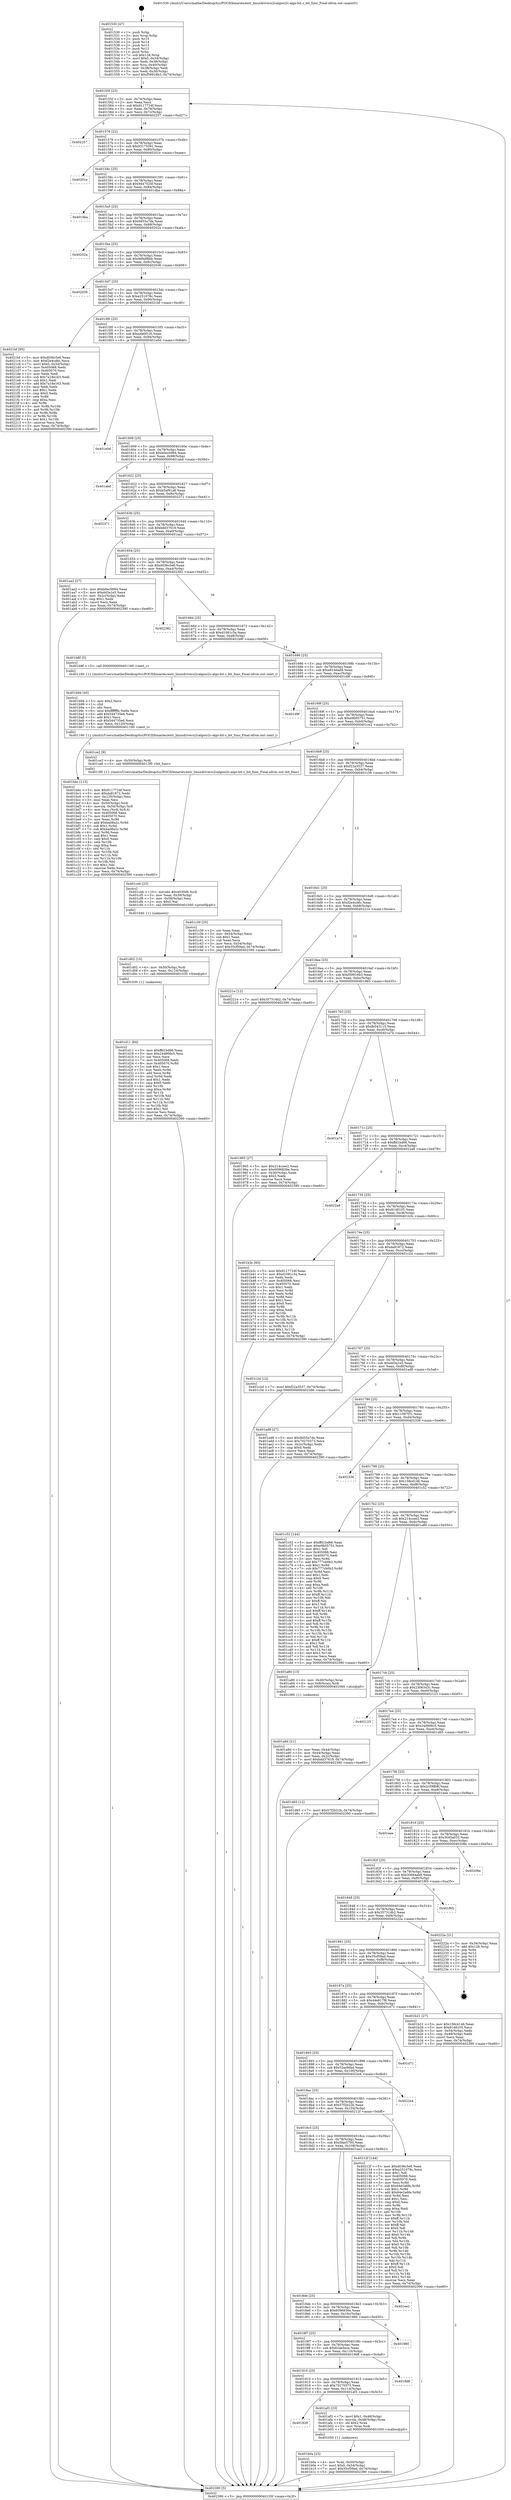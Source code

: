 digraph "0x401530" {
  label = "0x401530 (/mnt/c/Users/mathe/Desktop/tcc/POCII/binaries/extr_linuxdriversi2calgosi2c-algo-bit.c_bit_func_Final-ollvm.out::main(0))"
  labelloc = "t"
  node[shape=record]

  Entry [label="",width=0.3,height=0.3,shape=circle,fillcolor=black,style=filled]
  "0x40155f" [label="{
     0x40155f [23]\l
     | [instrs]\l
     &nbsp;&nbsp;0x40155f \<+3\>: mov -0x74(%rbp),%eax\l
     &nbsp;&nbsp;0x401562 \<+2\>: mov %eax,%ecx\l
     &nbsp;&nbsp;0x401564 \<+6\>: sub $0x9117724f,%ecx\l
     &nbsp;&nbsp;0x40156a \<+3\>: mov %eax,-0x78(%rbp)\l
     &nbsp;&nbsp;0x40156d \<+3\>: mov %ecx,-0x7c(%rbp)\l
     &nbsp;&nbsp;0x401570 \<+6\>: je 0000000000402257 \<main+0xd27\>\l
  }"]
  "0x402257" [label="{
     0x402257\l
  }", style=dashed]
  "0x401576" [label="{
     0x401576 [22]\l
     | [instrs]\l
     &nbsp;&nbsp;0x401576 \<+5\>: jmp 000000000040157b \<main+0x4b\>\l
     &nbsp;&nbsp;0x40157b \<+3\>: mov -0x78(%rbp),%eax\l
     &nbsp;&nbsp;0x40157e \<+5\>: sub $0x93175591,%eax\l
     &nbsp;&nbsp;0x401583 \<+3\>: mov %eax,-0x80(%rbp)\l
     &nbsp;&nbsp;0x401586 \<+6\>: je 000000000040201e \<main+0xaee\>\l
  }"]
  Exit [label="",width=0.3,height=0.3,shape=circle,fillcolor=black,style=filled,peripheries=2]
  "0x40201e" [label="{
     0x40201e\l
  }", style=dashed]
  "0x40158c" [label="{
     0x40158c [25]\l
     | [instrs]\l
     &nbsp;&nbsp;0x40158c \<+5\>: jmp 0000000000401591 \<main+0x61\>\l
     &nbsp;&nbsp;0x401591 \<+3\>: mov -0x78(%rbp),%eax\l
     &nbsp;&nbsp;0x401594 \<+5\>: sub $0x9447524f,%eax\l
     &nbsp;&nbsp;0x401599 \<+6\>: mov %eax,-0x84(%rbp)\l
     &nbsp;&nbsp;0x40159f \<+6\>: je 0000000000401dba \<main+0x88a\>\l
  }"]
  "0x401d11" [label="{
     0x401d11 [84]\l
     | [instrs]\l
     &nbsp;&nbsp;0x401d11 \<+5\>: mov $0xffd1bd66,%eax\l
     &nbsp;&nbsp;0x401d16 \<+5\>: mov $0x24d906c5,%esi\l
     &nbsp;&nbsp;0x401d1b \<+2\>: xor %ecx,%ecx\l
     &nbsp;&nbsp;0x401d1d \<+7\>: mov 0x405068,%edx\l
     &nbsp;&nbsp;0x401d24 \<+8\>: mov 0x405070,%r8d\l
     &nbsp;&nbsp;0x401d2c \<+3\>: sub $0x1,%ecx\l
     &nbsp;&nbsp;0x401d2f \<+3\>: mov %edx,%r9d\l
     &nbsp;&nbsp;0x401d32 \<+3\>: add %ecx,%r9d\l
     &nbsp;&nbsp;0x401d35 \<+4\>: imul %r9d,%edx\l
     &nbsp;&nbsp;0x401d39 \<+3\>: and $0x1,%edx\l
     &nbsp;&nbsp;0x401d3c \<+3\>: cmp $0x0,%edx\l
     &nbsp;&nbsp;0x401d3f \<+4\>: sete %r10b\l
     &nbsp;&nbsp;0x401d43 \<+4\>: cmp $0xa,%r8d\l
     &nbsp;&nbsp;0x401d47 \<+4\>: setl %r11b\l
     &nbsp;&nbsp;0x401d4b \<+3\>: mov %r10b,%bl\l
     &nbsp;&nbsp;0x401d4e \<+3\>: and %r11b,%bl\l
     &nbsp;&nbsp;0x401d51 \<+3\>: xor %r11b,%r10b\l
     &nbsp;&nbsp;0x401d54 \<+3\>: or %r10b,%bl\l
     &nbsp;&nbsp;0x401d57 \<+3\>: test $0x1,%bl\l
     &nbsp;&nbsp;0x401d5a \<+3\>: cmovne %esi,%eax\l
     &nbsp;&nbsp;0x401d5d \<+3\>: mov %eax,-0x74(%rbp)\l
     &nbsp;&nbsp;0x401d60 \<+5\>: jmp 0000000000402390 \<main+0xe60\>\l
  }"]
  "0x401dba" [label="{
     0x401dba\l
  }", style=dashed]
  "0x4015a5" [label="{
     0x4015a5 [25]\l
     | [instrs]\l
     &nbsp;&nbsp;0x4015a5 \<+5\>: jmp 00000000004015aa \<main+0x7a\>\l
     &nbsp;&nbsp;0x4015aa \<+3\>: mov -0x78(%rbp),%eax\l
     &nbsp;&nbsp;0x4015ad \<+5\>: sub $0x9d55a7de,%eax\l
     &nbsp;&nbsp;0x4015b2 \<+6\>: mov %eax,-0x88(%rbp)\l
     &nbsp;&nbsp;0x4015b8 \<+6\>: je 000000000040202a \<main+0xafa\>\l
  }"]
  "0x401d02" [label="{
     0x401d02 [15]\l
     | [instrs]\l
     &nbsp;&nbsp;0x401d02 \<+4\>: mov -0x50(%rbp),%rdi\l
     &nbsp;&nbsp;0x401d06 \<+6\>: mov %eax,-0x124(%rbp)\l
     &nbsp;&nbsp;0x401d0c \<+5\>: call 0000000000401030 \<free@plt\>\l
     | [calls]\l
     &nbsp;&nbsp;0x401030 \{1\} (unknown)\l
  }"]
  "0x40202a" [label="{
     0x40202a\l
  }", style=dashed]
  "0x4015be" [label="{
     0x4015be [25]\l
     | [instrs]\l
     &nbsp;&nbsp;0x4015be \<+5\>: jmp 00000000004015c3 \<main+0x93\>\l
     &nbsp;&nbsp;0x4015c3 \<+3\>: mov -0x78(%rbp),%eax\l
     &nbsp;&nbsp;0x4015c6 \<+5\>: sub $0x9d9df8bb,%eax\l
     &nbsp;&nbsp;0x4015cb \<+6\>: mov %eax,-0x8c(%rbp)\l
     &nbsp;&nbsp;0x4015d1 \<+6\>: je 0000000000402036 \<main+0xb06\>\l
  }"]
  "0x401ceb" [label="{
     0x401ceb [23]\l
     | [instrs]\l
     &nbsp;&nbsp;0x401ceb \<+10\>: movabs $0x4030d6,%rdi\l
     &nbsp;&nbsp;0x401cf5 \<+3\>: mov %eax,-0x58(%rbp)\l
     &nbsp;&nbsp;0x401cf8 \<+3\>: mov -0x58(%rbp),%esi\l
     &nbsp;&nbsp;0x401cfb \<+2\>: mov $0x0,%al\l
     &nbsp;&nbsp;0x401cfd \<+5\>: call 0000000000401040 \<printf@plt\>\l
     | [calls]\l
     &nbsp;&nbsp;0x401040 \{1\} (unknown)\l
  }"]
  "0x402036" [label="{
     0x402036\l
  }", style=dashed]
  "0x4015d7" [label="{
     0x4015d7 [25]\l
     | [instrs]\l
     &nbsp;&nbsp;0x4015d7 \<+5\>: jmp 00000000004015dc \<main+0xac\>\l
     &nbsp;&nbsp;0x4015dc \<+3\>: mov -0x78(%rbp),%eax\l
     &nbsp;&nbsp;0x4015df \<+5\>: sub $0xa251078c,%eax\l
     &nbsp;&nbsp;0x4015e4 \<+6\>: mov %eax,-0x90(%rbp)\l
     &nbsp;&nbsp;0x4015ea \<+6\>: je 00000000004021bf \<main+0xc8f\>\l
  }"]
  "0x401bbc" [label="{
     0x401bbc [113]\l
     | [instrs]\l
     &nbsp;&nbsp;0x401bbc \<+5\>: mov $0x9117724f,%ecx\l
     &nbsp;&nbsp;0x401bc1 \<+5\>: mov $0xda81872,%edx\l
     &nbsp;&nbsp;0x401bc6 \<+6\>: mov -0x120(%rbp),%esi\l
     &nbsp;&nbsp;0x401bcc \<+3\>: imul %eax,%esi\l
     &nbsp;&nbsp;0x401bcf \<+4\>: mov -0x50(%rbp),%rdi\l
     &nbsp;&nbsp;0x401bd3 \<+4\>: movslq -0x54(%rbp),%r8\l
     &nbsp;&nbsp;0x401bd7 \<+4\>: mov %esi,(%rdi,%r8,4)\l
     &nbsp;&nbsp;0x401bdb \<+7\>: mov 0x405068,%eax\l
     &nbsp;&nbsp;0x401be2 \<+7\>: mov 0x405070,%esi\l
     &nbsp;&nbsp;0x401be9 \<+3\>: mov %eax,%r9d\l
     &nbsp;&nbsp;0x401bec \<+7\>: add $0xba08a2c,%r9d\l
     &nbsp;&nbsp;0x401bf3 \<+4\>: sub $0x1,%r9d\l
     &nbsp;&nbsp;0x401bf7 \<+7\>: sub $0xba08a2c,%r9d\l
     &nbsp;&nbsp;0x401bfe \<+4\>: imul %r9d,%eax\l
     &nbsp;&nbsp;0x401c02 \<+3\>: and $0x1,%eax\l
     &nbsp;&nbsp;0x401c05 \<+3\>: cmp $0x0,%eax\l
     &nbsp;&nbsp;0x401c08 \<+4\>: sete %r10b\l
     &nbsp;&nbsp;0x401c0c \<+3\>: cmp $0xa,%esi\l
     &nbsp;&nbsp;0x401c0f \<+4\>: setl %r11b\l
     &nbsp;&nbsp;0x401c13 \<+3\>: mov %r10b,%bl\l
     &nbsp;&nbsp;0x401c16 \<+3\>: and %r11b,%bl\l
     &nbsp;&nbsp;0x401c19 \<+3\>: xor %r11b,%r10b\l
     &nbsp;&nbsp;0x401c1c \<+3\>: or %r10b,%bl\l
     &nbsp;&nbsp;0x401c1f \<+3\>: test $0x1,%bl\l
     &nbsp;&nbsp;0x401c22 \<+3\>: cmovne %edx,%ecx\l
     &nbsp;&nbsp;0x401c25 \<+3\>: mov %ecx,-0x74(%rbp)\l
     &nbsp;&nbsp;0x401c28 \<+5\>: jmp 0000000000402390 \<main+0xe60\>\l
  }"]
  "0x4021bf" [label="{
     0x4021bf [95]\l
     | [instrs]\l
     &nbsp;&nbsp;0x4021bf \<+5\>: mov $0xd036c5e6,%eax\l
     &nbsp;&nbsp;0x4021c4 \<+5\>: mov $0xf2e4cd6c,%ecx\l
     &nbsp;&nbsp;0x4021c9 \<+7\>: movl $0x0,-0x34(%rbp)\l
     &nbsp;&nbsp;0x4021d0 \<+7\>: mov 0x405068,%edx\l
     &nbsp;&nbsp;0x4021d7 \<+7\>: mov 0x405070,%esi\l
     &nbsp;&nbsp;0x4021de \<+2\>: mov %edx,%edi\l
     &nbsp;&nbsp;0x4021e0 \<+6\>: sub $0x7a18e163,%edi\l
     &nbsp;&nbsp;0x4021e6 \<+3\>: sub $0x1,%edi\l
     &nbsp;&nbsp;0x4021e9 \<+6\>: add $0x7a18e163,%edi\l
     &nbsp;&nbsp;0x4021ef \<+3\>: imul %edi,%edx\l
     &nbsp;&nbsp;0x4021f2 \<+3\>: and $0x1,%edx\l
     &nbsp;&nbsp;0x4021f5 \<+3\>: cmp $0x0,%edx\l
     &nbsp;&nbsp;0x4021f8 \<+4\>: sete %r8b\l
     &nbsp;&nbsp;0x4021fc \<+3\>: cmp $0xa,%esi\l
     &nbsp;&nbsp;0x4021ff \<+4\>: setl %r9b\l
     &nbsp;&nbsp;0x402203 \<+3\>: mov %r8b,%r10b\l
     &nbsp;&nbsp;0x402206 \<+3\>: and %r9b,%r10b\l
     &nbsp;&nbsp;0x402209 \<+3\>: xor %r9b,%r8b\l
     &nbsp;&nbsp;0x40220c \<+3\>: or %r8b,%r10b\l
     &nbsp;&nbsp;0x40220f \<+4\>: test $0x1,%r10b\l
     &nbsp;&nbsp;0x402213 \<+3\>: cmovne %ecx,%eax\l
     &nbsp;&nbsp;0x402216 \<+3\>: mov %eax,-0x74(%rbp)\l
     &nbsp;&nbsp;0x402219 \<+5\>: jmp 0000000000402390 \<main+0xe60\>\l
  }"]
  "0x4015f0" [label="{
     0x4015f0 [25]\l
     | [instrs]\l
     &nbsp;&nbsp;0x4015f0 \<+5\>: jmp 00000000004015f5 \<main+0xc5\>\l
     &nbsp;&nbsp;0x4015f5 \<+3\>: mov -0x78(%rbp),%eax\l
     &nbsp;&nbsp;0x4015f8 \<+5\>: sub $0xa4a0f1c0,%eax\l
     &nbsp;&nbsp;0x4015fd \<+6\>: mov %eax,-0x94(%rbp)\l
     &nbsp;&nbsp;0x401603 \<+6\>: je 0000000000401e0d \<main+0x8dd\>\l
  }"]
  "0x401b94" [label="{
     0x401b94 [40]\l
     | [instrs]\l
     &nbsp;&nbsp;0x401b94 \<+5\>: mov $0x2,%ecx\l
     &nbsp;&nbsp;0x401b99 \<+1\>: cltd\l
     &nbsp;&nbsp;0x401b9a \<+2\>: idiv %ecx\l
     &nbsp;&nbsp;0x401b9c \<+6\>: imul $0xfffffffe,%edx,%ecx\l
     &nbsp;&nbsp;0x401ba2 \<+6\>: add $0x544735e6,%ecx\l
     &nbsp;&nbsp;0x401ba8 \<+3\>: add $0x1,%ecx\l
     &nbsp;&nbsp;0x401bab \<+6\>: sub $0x544735e6,%ecx\l
     &nbsp;&nbsp;0x401bb1 \<+6\>: mov %ecx,-0x120(%rbp)\l
     &nbsp;&nbsp;0x401bb7 \<+5\>: call 0000000000401160 \<next_i\>\l
     | [calls]\l
     &nbsp;&nbsp;0x401160 \{1\} (/mnt/c/Users/mathe/Desktop/tcc/POCII/binaries/extr_linuxdriversi2calgosi2c-algo-bit.c_bit_func_Final-ollvm.out::next_i)\l
  }"]
  "0x401e0d" [label="{
     0x401e0d\l
  }", style=dashed]
  "0x401609" [label="{
     0x401609 [25]\l
     | [instrs]\l
     &nbsp;&nbsp;0x401609 \<+5\>: jmp 000000000040160e \<main+0xde\>\l
     &nbsp;&nbsp;0x40160e \<+3\>: mov -0x78(%rbp),%eax\l
     &nbsp;&nbsp;0x401611 \<+5\>: sub $0xb0ec0994,%eax\l
     &nbsp;&nbsp;0x401616 \<+6\>: mov %eax,-0x98(%rbp)\l
     &nbsp;&nbsp;0x40161c \<+6\>: je 0000000000401abd \<main+0x58d\>\l
  }"]
  "0x401b0a" [label="{
     0x401b0a [23]\l
     | [instrs]\l
     &nbsp;&nbsp;0x401b0a \<+4\>: mov %rax,-0x50(%rbp)\l
     &nbsp;&nbsp;0x401b0e \<+7\>: movl $0x0,-0x54(%rbp)\l
     &nbsp;&nbsp;0x401b15 \<+7\>: movl $0x35cf59ad,-0x74(%rbp)\l
     &nbsp;&nbsp;0x401b1c \<+5\>: jmp 0000000000402390 \<main+0xe60\>\l
  }"]
  "0x401abd" [label="{
     0x401abd\l
  }", style=dashed]
  "0x401622" [label="{
     0x401622 [25]\l
     | [instrs]\l
     &nbsp;&nbsp;0x401622 \<+5\>: jmp 0000000000401627 \<main+0xf7\>\l
     &nbsp;&nbsp;0x401627 \<+3\>: mov -0x78(%rbp),%eax\l
     &nbsp;&nbsp;0x40162a \<+5\>: sub $0xb5af91a8,%eax\l
     &nbsp;&nbsp;0x40162f \<+6\>: mov %eax,-0x9c(%rbp)\l
     &nbsp;&nbsp;0x401635 \<+6\>: je 0000000000402371 \<main+0xe41\>\l
  }"]
  "0x401929" [label="{
     0x401929\l
  }", style=dashed]
  "0x402371" [label="{
     0x402371\l
  }", style=dashed]
  "0x40163b" [label="{
     0x40163b [25]\l
     | [instrs]\l
     &nbsp;&nbsp;0x40163b \<+5\>: jmp 0000000000401640 \<main+0x110\>\l
     &nbsp;&nbsp;0x401640 \<+3\>: mov -0x78(%rbp),%eax\l
     &nbsp;&nbsp;0x401643 \<+5\>: sub $0xbdd37619,%eax\l
     &nbsp;&nbsp;0x401648 \<+6\>: mov %eax,-0xa0(%rbp)\l
     &nbsp;&nbsp;0x40164e \<+6\>: je 0000000000401aa2 \<main+0x572\>\l
  }"]
  "0x401af3" [label="{
     0x401af3 [23]\l
     | [instrs]\l
     &nbsp;&nbsp;0x401af3 \<+7\>: movl $0x1,-0x48(%rbp)\l
     &nbsp;&nbsp;0x401afa \<+4\>: movslq -0x48(%rbp),%rax\l
     &nbsp;&nbsp;0x401afe \<+4\>: shl $0x2,%rax\l
     &nbsp;&nbsp;0x401b02 \<+3\>: mov %rax,%rdi\l
     &nbsp;&nbsp;0x401b05 \<+5\>: call 0000000000401050 \<malloc@plt\>\l
     | [calls]\l
     &nbsp;&nbsp;0x401050 \{1\} (unknown)\l
  }"]
  "0x401aa2" [label="{
     0x401aa2 [27]\l
     | [instrs]\l
     &nbsp;&nbsp;0x401aa2 \<+5\>: mov $0xb0ec0994,%eax\l
     &nbsp;&nbsp;0x401aa7 \<+5\>: mov $0xdd3a1e5,%ecx\l
     &nbsp;&nbsp;0x401aac \<+3\>: mov -0x2c(%rbp),%edx\l
     &nbsp;&nbsp;0x401aaf \<+3\>: cmp $0x1,%edx\l
     &nbsp;&nbsp;0x401ab2 \<+3\>: cmovl %ecx,%eax\l
     &nbsp;&nbsp;0x401ab5 \<+3\>: mov %eax,-0x74(%rbp)\l
     &nbsp;&nbsp;0x401ab8 \<+5\>: jmp 0000000000402390 \<main+0xe60\>\l
  }"]
  "0x401654" [label="{
     0x401654 [25]\l
     | [instrs]\l
     &nbsp;&nbsp;0x401654 \<+5\>: jmp 0000000000401659 \<main+0x129\>\l
     &nbsp;&nbsp;0x401659 \<+3\>: mov -0x78(%rbp),%eax\l
     &nbsp;&nbsp;0x40165c \<+5\>: sub $0xd036c5e6,%eax\l
     &nbsp;&nbsp;0x401661 \<+6\>: mov %eax,-0xa4(%rbp)\l
     &nbsp;&nbsp;0x401667 \<+6\>: je 0000000000402382 \<main+0xe52\>\l
  }"]
  "0x401910" [label="{
     0x401910 [25]\l
     | [instrs]\l
     &nbsp;&nbsp;0x401910 \<+5\>: jmp 0000000000401915 \<main+0x3e5\>\l
     &nbsp;&nbsp;0x401915 \<+3\>: mov -0x78(%rbp),%eax\l
     &nbsp;&nbsp;0x401918 \<+5\>: sub $0x70270373,%eax\l
     &nbsp;&nbsp;0x40191d \<+6\>: mov %eax,-0x114(%rbp)\l
     &nbsp;&nbsp;0x401923 \<+6\>: je 0000000000401af3 \<main+0x5c3\>\l
  }"]
  "0x402382" [label="{
     0x402382\l
  }", style=dashed]
  "0x40166d" [label="{
     0x40166d [25]\l
     | [instrs]\l
     &nbsp;&nbsp;0x40166d \<+5\>: jmp 0000000000401672 \<main+0x142\>\l
     &nbsp;&nbsp;0x401672 \<+3\>: mov -0x78(%rbp),%eax\l
     &nbsp;&nbsp;0x401675 \<+5\>: sub $0xd1081c3a,%eax\l
     &nbsp;&nbsp;0x40167a \<+6\>: mov %eax,-0xa8(%rbp)\l
     &nbsp;&nbsp;0x401680 \<+6\>: je 0000000000401b8f \<main+0x65f\>\l
  }"]
  "0x4019d8" [label="{
     0x4019d8\l
  }", style=dashed]
  "0x401b8f" [label="{
     0x401b8f [5]\l
     | [instrs]\l
     &nbsp;&nbsp;0x401b8f \<+5\>: call 0000000000401160 \<next_i\>\l
     | [calls]\l
     &nbsp;&nbsp;0x401160 \{1\} (/mnt/c/Users/mathe/Desktop/tcc/POCII/binaries/extr_linuxdriversi2calgosi2c-algo-bit.c_bit_func_Final-ollvm.out::next_i)\l
  }"]
  "0x401686" [label="{
     0x401686 [25]\l
     | [instrs]\l
     &nbsp;&nbsp;0x401686 \<+5\>: jmp 000000000040168b \<main+0x15b\>\l
     &nbsp;&nbsp;0x40168b \<+3\>: mov -0x78(%rbp),%eax\l
     &nbsp;&nbsp;0x40168e \<+5\>: sub $0xe614dad9,%eax\l
     &nbsp;&nbsp;0x401693 \<+6\>: mov %eax,-0xac(%rbp)\l
     &nbsp;&nbsp;0x401699 \<+6\>: je 0000000000401d9f \<main+0x86f\>\l
  }"]
  "0x4018f7" [label="{
     0x4018f7 [25]\l
     | [instrs]\l
     &nbsp;&nbsp;0x4018f7 \<+5\>: jmp 00000000004018fc \<main+0x3cc\>\l
     &nbsp;&nbsp;0x4018fc \<+3\>: mov -0x78(%rbp),%eax\l
     &nbsp;&nbsp;0x4018ff \<+5\>: sub $0x62ae5ece,%eax\l
     &nbsp;&nbsp;0x401904 \<+6\>: mov %eax,-0x110(%rbp)\l
     &nbsp;&nbsp;0x40190a \<+6\>: je 00000000004019d8 \<main+0x4a8\>\l
  }"]
  "0x401d9f" [label="{
     0x401d9f\l
  }", style=dashed]
  "0x40169f" [label="{
     0x40169f [25]\l
     | [instrs]\l
     &nbsp;&nbsp;0x40169f \<+5\>: jmp 00000000004016a4 \<main+0x174\>\l
     &nbsp;&nbsp;0x4016a4 \<+3\>: mov -0x78(%rbp),%eax\l
     &nbsp;&nbsp;0x4016a7 \<+5\>: sub $0xe9b05751,%eax\l
     &nbsp;&nbsp;0x4016ac \<+6\>: mov %eax,-0xb0(%rbp)\l
     &nbsp;&nbsp;0x4016b2 \<+6\>: je 0000000000401ce2 \<main+0x7b2\>\l
  }"]
  "0x401980" [label="{
     0x401980\l
  }", style=dashed]
  "0x401ce2" [label="{
     0x401ce2 [9]\l
     | [instrs]\l
     &nbsp;&nbsp;0x401ce2 \<+4\>: mov -0x50(%rbp),%rdi\l
     &nbsp;&nbsp;0x401ce6 \<+5\>: call 00000000004013f0 \<bit_func\>\l
     | [calls]\l
     &nbsp;&nbsp;0x4013f0 \{1\} (/mnt/c/Users/mathe/Desktop/tcc/POCII/binaries/extr_linuxdriversi2calgosi2c-algo-bit.c_bit_func_Final-ollvm.out::bit_func)\l
  }"]
  "0x4016b8" [label="{
     0x4016b8 [25]\l
     | [instrs]\l
     &nbsp;&nbsp;0x4016b8 \<+5\>: jmp 00000000004016bd \<main+0x18d\>\l
     &nbsp;&nbsp;0x4016bd \<+3\>: mov -0x78(%rbp),%eax\l
     &nbsp;&nbsp;0x4016c0 \<+5\>: sub $0xf22a3537,%eax\l
     &nbsp;&nbsp;0x4016c5 \<+6\>: mov %eax,-0xb4(%rbp)\l
     &nbsp;&nbsp;0x4016cb \<+6\>: je 0000000000401c39 \<main+0x709\>\l
  }"]
  "0x4018de" [label="{
     0x4018de [25]\l
     | [instrs]\l
     &nbsp;&nbsp;0x4018de \<+5\>: jmp 00000000004018e3 \<main+0x3b3\>\l
     &nbsp;&nbsp;0x4018e3 \<+3\>: mov -0x78(%rbp),%eax\l
     &nbsp;&nbsp;0x4018e6 \<+5\>: sub $0x6096836e,%eax\l
     &nbsp;&nbsp;0x4018eb \<+6\>: mov %eax,-0x10c(%rbp)\l
     &nbsp;&nbsp;0x4018f1 \<+6\>: je 0000000000401980 \<main+0x450\>\l
  }"]
  "0x401c39" [label="{
     0x401c39 [25]\l
     | [instrs]\l
     &nbsp;&nbsp;0x401c39 \<+2\>: xor %eax,%eax\l
     &nbsp;&nbsp;0x401c3b \<+3\>: mov -0x54(%rbp),%ecx\l
     &nbsp;&nbsp;0x401c3e \<+3\>: sub $0x1,%eax\l
     &nbsp;&nbsp;0x401c41 \<+2\>: sub %eax,%ecx\l
     &nbsp;&nbsp;0x401c43 \<+3\>: mov %ecx,-0x54(%rbp)\l
     &nbsp;&nbsp;0x401c46 \<+7\>: movl $0x35cf59ad,-0x74(%rbp)\l
     &nbsp;&nbsp;0x401c4d \<+5\>: jmp 0000000000402390 \<main+0xe60\>\l
  }"]
  "0x4016d1" [label="{
     0x4016d1 [25]\l
     | [instrs]\l
     &nbsp;&nbsp;0x4016d1 \<+5\>: jmp 00000000004016d6 \<main+0x1a6\>\l
     &nbsp;&nbsp;0x4016d6 \<+3\>: mov -0x78(%rbp),%eax\l
     &nbsp;&nbsp;0x4016d9 \<+5\>: sub $0xf2e4cd6c,%eax\l
     &nbsp;&nbsp;0x4016de \<+6\>: mov %eax,-0xb8(%rbp)\l
     &nbsp;&nbsp;0x4016e4 \<+6\>: je 000000000040221e \<main+0xcee\>\l
  }"]
  "0x401ee2" [label="{
     0x401ee2\l
  }", style=dashed]
  "0x40221e" [label="{
     0x40221e [12]\l
     | [instrs]\l
     &nbsp;&nbsp;0x40221e \<+7\>: movl $0x357314b2,-0x74(%rbp)\l
     &nbsp;&nbsp;0x402225 \<+5\>: jmp 0000000000402390 \<main+0xe60\>\l
  }"]
  "0x4016ea" [label="{
     0x4016ea [25]\l
     | [instrs]\l
     &nbsp;&nbsp;0x4016ea \<+5\>: jmp 00000000004016ef \<main+0x1bf\>\l
     &nbsp;&nbsp;0x4016ef \<+3\>: mov -0x78(%rbp),%eax\l
     &nbsp;&nbsp;0x4016f2 \<+5\>: sub $0xf59916b3,%eax\l
     &nbsp;&nbsp;0x4016f7 \<+6\>: mov %eax,-0xbc(%rbp)\l
     &nbsp;&nbsp;0x4016fd \<+6\>: je 0000000000401965 \<main+0x435\>\l
  }"]
  "0x4018c5" [label="{
     0x4018c5 [25]\l
     | [instrs]\l
     &nbsp;&nbsp;0x4018c5 \<+5\>: jmp 00000000004018ca \<main+0x39a\>\l
     &nbsp;&nbsp;0x4018ca \<+3\>: mov -0x78(%rbp),%eax\l
     &nbsp;&nbsp;0x4018cd \<+5\>: sub $0x5fae5795,%eax\l
     &nbsp;&nbsp;0x4018d2 \<+6\>: mov %eax,-0x108(%rbp)\l
     &nbsp;&nbsp;0x4018d8 \<+6\>: je 0000000000401ee2 \<main+0x9b2\>\l
  }"]
  "0x401965" [label="{
     0x401965 [27]\l
     | [instrs]\l
     &nbsp;&nbsp;0x401965 \<+5\>: mov $0x214ccee2,%eax\l
     &nbsp;&nbsp;0x40196a \<+5\>: mov $0x6096836e,%ecx\l
     &nbsp;&nbsp;0x40196f \<+3\>: mov -0x30(%rbp),%edx\l
     &nbsp;&nbsp;0x401972 \<+3\>: cmp $0x2,%edx\l
     &nbsp;&nbsp;0x401975 \<+3\>: cmovne %ecx,%eax\l
     &nbsp;&nbsp;0x401978 \<+3\>: mov %eax,-0x74(%rbp)\l
     &nbsp;&nbsp;0x40197b \<+5\>: jmp 0000000000402390 \<main+0xe60\>\l
  }"]
  "0x401703" [label="{
     0x401703 [25]\l
     | [instrs]\l
     &nbsp;&nbsp;0x401703 \<+5\>: jmp 0000000000401708 \<main+0x1d8\>\l
     &nbsp;&nbsp;0x401708 \<+3\>: mov -0x78(%rbp),%eax\l
     &nbsp;&nbsp;0x40170b \<+5\>: sub $0xfb043115,%eax\l
     &nbsp;&nbsp;0x401710 \<+6\>: mov %eax,-0xc0(%rbp)\l
     &nbsp;&nbsp;0x401716 \<+6\>: je 0000000000401a74 \<main+0x544\>\l
  }"]
  "0x402390" [label="{
     0x402390 [5]\l
     | [instrs]\l
     &nbsp;&nbsp;0x402390 \<+5\>: jmp 000000000040155f \<main+0x2f\>\l
  }"]
  "0x401530" [label="{
     0x401530 [47]\l
     | [instrs]\l
     &nbsp;&nbsp;0x401530 \<+1\>: push %rbp\l
     &nbsp;&nbsp;0x401531 \<+3\>: mov %rsp,%rbp\l
     &nbsp;&nbsp;0x401534 \<+2\>: push %r15\l
     &nbsp;&nbsp;0x401536 \<+2\>: push %r14\l
     &nbsp;&nbsp;0x401538 \<+2\>: push %r13\l
     &nbsp;&nbsp;0x40153a \<+2\>: push %r12\l
     &nbsp;&nbsp;0x40153c \<+1\>: push %rbx\l
     &nbsp;&nbsp;0x40153d \<+7\>: sub $0x128,%rsp\l
     &nbsp;&nbsp;0x401544 \<+7\>: movl $0x0,-0x34(%rbp)\l
     &nbsp;&nbsp;0x40154b \<+3\>: mov %edi,-0x38(%rbp)\l
     &nbsp;&nbsp;0x40154e \<+4\>: mov %rsi,-0x40(%rbp)\l
     &nbsp;&nbsp;0x401552 \<+3\>: mov -0x38(%rbp),%edi\l
     &nbsp;&nbsp;0x401555 \<+3\>: mov %edi,-0x30(%rbp)\l
     &nbsp;&nbsp;0x401558 \<+7\>: movl $0xf59916b3,-0x74(%rbp)\l
  }"]
  "0x40212f" [label="{
     0x40212f [144]\l
     | [instrs]\l
     &nbsp;&nbsp;0x40212f \<+5\>: mov $0xd036c5e6,%eax\l
     &nbsp;&nbsp;0x402134 \<+5\>: mov $0xa251078c,%ecx\l
     &nbsp;&nbsp;0x402139 \<+2\>: mov $0x1,%dl\l
     &nbsp;&nbsp;0x40213b \<+7\>: mov 0x405068,%esi\l
     &nbsp;&nbsp;0x402142 \<+7\>: mov 0x405070,%edi\l
     &nbsp;&nbsp;0x402149 \<+3\>: mov %esi,%r8d\l
     &nbsp;&nbsp;0x40214c \<+7\>: sub $0x64e2a6fe,%r8d\l
     &nbsp;&nbsp;0x402153 \<+4\>: sub $0x1,%r8d\l
     &nbsp;&nbsp;0x402157 \<+7\>: add $0x64e2a6fe,%r8d\l
     &nbsp;&nbsp;0x40215e \<+4\>: imul %r8d,%esi\l
     &nbsp;&nbsp;0x402162 \<+3\>: and $0x1,%esi\l
     &nbsp;&nbsp;0x402165 \<+3\>: cmp $0x0,%esi\l
     &nbsp;&nbsp;0x402168 \<+4\>: sete %r9b\l
     &nbsp;&nbsp;0x40216c \<+3\>: cmp $0xa,%edi\l
     &nbsp;&nbsp;0x40216f \<+4\>: setl %r10b\l
     &nbsp;&nbsp;0x402173 \<+3\>: mov %r9b,%r11b\l
     &nbsp;&nbsp;0x402176 \<+4\>: xor $0xff,%r11b\l
     &nbsp;&nbsp;0x40217a \<+3\>: mov %r10b,%bl\l
     &nbsp;&nbsp;0x40217d \<+3\>: xor $0xff,%bl\l
     &nbsp;&nbsp;0x402180 \<+3\>: xor $0x0,%dl\l
     &nbsp;&nbsp;0x402183 \<+3\>: mov %r11b,%r14b\l
     &nbsp;&nbsp;0x402186 \<+4\>: and $0x0,%r14b\l
     &nbsp;&nbsp;0x40218a \<+3\>: and %dl,%r9b\l
     &nbsp;&nbsp;0x40218d \<+3\>: mov %bl,%r15b\l
     &nbsp;&nbsp;0x402190 \<+4\>: and $0x0,%r15b\l
     &nbsp;&nbsp;0x402194 \<+3\>: and %dl,%r10b\l
     &nbsp;&nbsp;0x402197 \<+3\>: or %r9b,%r14b\l
     &nbsp;&nbsp;0x40219a \<+3\>: or %r10b,%r15b\l
     &nbsp;&nbsp;0x40219d \<+3\>: xor %r15b,%r14b\l
     &nbsp;&nbsp;0x4021a0 \<+3\>: or %bl,%r11b\l
     &nbsp;&nbsp;0x4021a3 \<+4\>: xor $0xff,%r11b\l
     &nbsp;&nbsp;0x4021a7 \<+3\>: or $0x0,%dl\l
     &nbsp;&nbsp;0x4021aa \<+3\>: and %dl,%r11b\l
     &nbsp;&nbsp;0x4021ad \<+3\>: or %r11b,%r14b\l
     &nbsp;&nbsp;0x4021b0 \<+4\>: test $0x1,%r14b\l
     &nbsp;&nbsp;0x4021b4 \<+3\>: cmovne %ecx,%eax\l
     &nbsp;&nbsp;0x4021b7 \<+3\>: mov %eax,-0x74(%rbp)\l
     &nbsp;&nbsp;0x4021ba \<+5\>: jmp 0000000000402390 \<main+0xe60\>\l
  }"]
  "0x401a74" [label="{
     0x401a74\l
  }", style=dashed]
  "0x40171c" [label="{
     0x40171c [25]\l
     | [instrs]\l
     &nbsp;&nbsp;0x40171c \<+5\>: jmp 0000000000401721 \<main+0x1f1\>\l
     &nbsp;&nbsp;0x401721 \<+3\>: mov -0x78(%rbp),%eax\l
     &nbsp;&nbsp;0x401724 \<+5\>: sub $0xffd1bd66,%eax\l
     &nbsp;&nbsp;0x401729 \<+6\>: mov %eax,-0xc4(%rbp)\l
     &nbsp;&nbsp;0x40172f \<+6\>: je 00000000004022a9 \<main+0xd79\>\l
  }"]
  "0x4018ac" [label="{
     0x4018ac [25]\l
     | [instrs]\l
     &nbsp;&nbsp;0x4018ac \<+5\>: jmp 00000000004018b1 \<main+0x381\>\l
     &nbsp;&nbsp;0x4018b1 \<+3\>: mov -0x78(%rbp),%eax\l
     &nbsp;&nbsp;0x4018b4 \<+5\>: sub $0x57f2b22b,%eax\l
     &nbsp;&nbsp;0x4018b9 \<+6\>: mov %eax,-0x104(%rbp)\l
     &nbsp;&nbsp;0x4018bf \<+6\>: je 000000000040212f \<main+0xbff\>\l
  }"]
  "0x4022a9" [label="{
     0x4022a9\l
  }", style=dashed]
  "0x401735" [label="{
     0x401735 [25]\l
     | [instrs]\l
     &nbsp;&nbsp;0x401735 \<+5\>: jmp 000000000040173a \<main+0x20a\>\l
     &nbsp;&nbsp;0x40173a \<+3\>: mov -0x78(%rbp),%eax\l
     &nbsp;&nbsp;0x40173d \<+5\>: sub $0x9148105,%eax\l
     &nbsp;&nbsp;0x401742 \<+6\>: mov %eax,-0xc8(%rbp)\l
     &nbsp;&nbsp;0x401748 \<+6\>: je 0000000000401b3c \<main+0x60c\>\l
  }"]
  "0x4022e4" [label="{
     0x4022e4\l
  }", style=dashed]
  "0x401b3c" [label="{
     0x401b3c [83]\l
     | [instrs]\l
     &nbsp;&nbsp;0x401b3c \<+5\>: mov $0x9117724f,%eax\l
     &nbsp;&nbsp;0x401b41 \<+5\>: mov $0xd1081c3a,%ecx\l
     &nbsp;&nbsp;0x401b46 \<+2\>: xor %edx,%edx\l
     &nbsp;&nbsp;0x401b48 \<+7\>: mov 0x405068,%esi\l
     &nbsp;&nbsp;0x401b4f \<+7\>: mov 0x405070,%edi\l
     &nbsp;&nbsp;0x401b56 \<+3\>: sub $0x1,%edx\l
     &nbsp;&nbsp;0x401b59 \<+3\>: mov %esi,%r8d\l
     &nbsp;&nbsp;0x401b5c \<+3\>: add %edx,%r8d\l
     &nbsp;&nbsp;0x401b5f \<+4\>: imul %r8d,%esi\l
     &nbsp;&nbsp;0x401b63 \<+3\>: and $0x1,%esi\l
     &nbsp;&nbsp;0x401b66 \<+3\>: cmp $0x0,%esi\l
     &nbsp;&nbsp;0x401b69 \<+4\>: sete %r9b\l
     &nbsp;&nbsp;0x401b6d \<+3\>: cmp $0xa,%edi\l
     &nbsp;&nbsp;0x401b70 \<+4\>: setl %r10b\l
     &nbsp;&nbsp;0x401b74 \<+3\>: mov %r9b,%r11b\l
     &nbsp;&nbsp;0x401b77 \<+3\>: and %r10b,%r11b\l
     &nbsp;&nbsp;0x401b7a \<+3\>: xor %r10b,%r9b\l
     &nbsp;&nbsp;0x401b7d \<+3\>: or %r9b,%r11b\l
     &nbsp;&nbsp;0x401b80 \<+4\>: test $0x1,%r11b\l
     &nbsp;&nbsp;0x401b84 \<+3\>: cmovne %ecx,%eax\l
     &nbsp;&nbsp;0x401b87 \<+3\>: mov %eax,-0x74(%rbp)\l
     &nbsp;&nbsp;0x401b8a \<+5\>: jmp 0000000000402390 \<main+0xe60\>\l
  }"]
  "0x40174e" [label="{
     0x40174e [25]\l
     | [instrs]\l
     &nbsp;&nbsp;0x40174e \<+5\>: jmp 0000000000401753 \<main+0x223\>\l
     &nbsp;&nbsp;0x401753 \<+3\>: mov -0x78(%rbp),%eax\l
     &nbsp;&nbsp;0x401756 \<+5\>: sub $0xda81872,%eax\l
     &nbsp;&nbsp;0x40175b \<+6\>: mov %eax,-0xcc(%rbp)\l
     &nbsp;&nbsp;0x401761 \<+6\>: je 0000000000401c2d \<main+0x6fd\>\l
  }"]
  "0x401893" [label="{
     0x401893 [25]\l
     | [instrs]\l
     &nbsp;&nbsp;0x401893 \<+5\>: jmp 0000000000401898 \<main+0x368\>\l
     &nbsp;&nbsp;0x401898 \<+3\>: mov -0x78(%rbp),%eax\l
     &nbsp;&nbsp;0x40189b \<+5\>: sub $0x52ac9dad,%eax\l
     &nbsp;&nbsp;0x4018a0 \<+6\>: mov %eax,-0x100(%rbp)\l
     &nbsp;&nbsp;0x4018a6 \<+6\>: je 00000000004022e4 \<main+0xdb4\>\l
  }"]
  "0x401c2d" [label="{
     0x401c2d [12]\l
     | [instrs]\l
     &nbsp;&nbsp;0x401c2d \<+7\>: movl $0xf22a3537,-0x74(%rbp)\l
     &nbsp;&nbsp;0x401c34 \<+5\>: jmp 0000000000402390 \<main+0xe60\>\l
  }"]
  "0x401767" [label="{
     0x401767 [25]\l
     | [instrs]\l
     &nbsp;&nbsp;0x401767 \<+5\>: jmp 000000000040176c \<main+0x23c\>\l
     &nbsp;&nbsp;0x40176c \<+3\>: mov -0x78(%rbp),%eax\l
     &nbsp;&nbsp;0x40176f \<+5\>: sub $0xdd3a1e5,%eax\l
     &nbsp;&nbsp;0x401774 \<+6\>: mov %eax,-0xd0(%rbp)\l
     &nbsp;&nbsp;0x40177a \<+6\>: je 0000000000401ad8 \<main+0x5a8\>\l
  }"]
  "0x401d71" [label="{
     0x401d71\l
  }", style=dashed]
  "0x401ad8" [label="{
     0x401ad8 [27]\l
     | [instrs]\l
     &nbsp;&nbsp;0x401ad8 \<+5\>: mov $0x9d55a7de,%eax\l
     &nbsp;&nbsp;0x401add \<+5\>: mov $0x70270373,%ecx\l
     &nbsp;&nbsp;0x401ae2 \<+3\>: mov -0x2c(%rbp),%edx\l
     &nbsp;&nbsp;0x401ae5 \<+3\>: cmp $0x0,%edx\l
     &nbsp;&nbsp;0x401ae8 \<+3\>: cmove %ecx,%eax\l
     &nbsp;&nbsp;0x401aeb \<+3\>: mov %eax,-0x74(%rbp)\l
     &nbsp;&nbsp;0x401aee \<+5\>: jmp 0000000000402390 \<main+0xe60\>\l
  }"]
  "0x401780" [label="{
     0x401780 [25]\l
     | [instrs]\l
     &nbsp;&nbsp;0x401780 \<+5\>: jmp 0000000000401785 \<main+0x255\>\l
     &nbsp;&nbsp;0x401785 \<+3\>: mov -0x78(%rbp),%eax\l
     &nbsp;&nbsp;0x401788 \<+5\>: sub $0x11097f31,%eax\l
     &nbsp;&nbsp;0x40178d \<+6\>: mov %eax,-0xd4(%rbp)\l
     &nbsp;&nbsp;0x401793 \<+6\>: je 0000000000402336 \<main+0xe06\>\l
  }"]
  "0x40187a" [label="{
     0x40187a [25]\l
     | [instrs]\l
     &nbsp;&nbsp;0x40187a \<+5\>: jmp 000000000040187f \<main+0x34f\>\l
     &nbsp;&nbsp;0x40187f \<+3\>: mov -0x78(%rbp),%eax\l
     &nbsp;&nbsp;0x401882 \<+5\>: sub $0x44e817f6,%eax\l
     &nbsp;&nbsp;0x401887 \<+6\>: mov %eax,-0xfc(%rbp)\l
     &nbsp;&nbsp;0x40188d \<+6\>: je 0000000000401d71 \<main+0x841\>\l
  }"]
  "0x402336" [label="{
     0x402336\l
  }", style=dashed]
  "0x401799" [label="{
     0x401799 [25]\l
     | [instrs]\l
     &nbsp;&nbsp;0x401799 \<+5\>: jmp 000000000040179e \<main+0x26e\>\l
     &nbsp;&nbsp;0x40179e \<+3\>: mov -0x78(%rbp),%eax\l
     &nbsp;&nbsp;0x4017a1 \<+5\>: sub $0x158c4146,%eax\l
     &nbsp;&nbsp;0x4017a6 \<+6\>: mov %eax,-0xd8(%rbp)\l
     &nbsp;&nbsp;0x4017ac \<+6\>: je 0000000000401c52 \<main+0x722\>\l
  }"]
  "0x401b21" [label="{
     0x401b21 [27]\l
     | [instrs]\l
     &nbsp;&nbsp;0x401b21 \<+5\>: mov $0x158c4146,%eax\l
     &nbsp;&nbsp;0x401b26 \<+5\>: mov $0x9148105,%ecx\l
     &nbsp;&nbsp;0x401b2b \<+3\>: mov -0x54(%rbp),%edx\l
     &nbsp;&nbsp;0x401b2e \<+3\>: cmp -0x48(%rbp),%edx\l
     &nbsp;&nbsp;0x401b31 \<+3\>: cmovl %ecx,%eax\l
     &nbsp;&nbsp;0x401b34 \<+3\>: mov %eax,-0x74(%rbp)\l
     &nbsp;&nbsp;0x401b37 \<+5\>: jmp 0000000000402390 \<main+0xe60\>\l
  }"]
  "0x401c52" [label="{
     0x401c52 [144]\l
     | [instrs]\l
     &nbsp;&nbsp;0x401c52 \<+5\>: mov $0xffd1bd66,%eax\l
     &nbsp;&nbsp;0x401c57 \<+5\>: mov $0xe9b05751,%ecx\l
     &nbsp;&nbsp;0x401c5c \<+2\>: mov $0x1,%dl\l
     &nbsp;&nbsp;0x401c5e \<+7\>: mov 0x405068,%esi\l
     &nbsp;&nbsp;0x401c65 \<+7\>: mov 0x405070,%edi\l
     &nbsp;&nbsp;0x401c6c \<+3\>: mov %esi,%r8d\l
     &nbsp;&nbsp;0x401c6f \<+7\>: add $0x777cb0b3,%r8d\l
     &nbsp;&nbsp;0x401c76 \<+4\>: sub $0x1,%r8d\l
     &nbsp;&nbsp;0x401c7a \<+7\>: sub $0x777cb0b3,%r8d\l
     &nbsp;&nbsp;0x401c81 \<+4\>: imul %r8d,%esi\l
     &nbsp;&nbsp;0x401c85 \<+3\>: and $0x1,%esi\l
     &nbsp;&nbsp;0x401c88 \<+3\>: cmp $0x0,%esi\l
     &nbsp;&nbsp;0x401c8b \<+4\>: sete %r9b\l
     &nbsp;&nbsp;0x401c8f \<+3\>: cmp $0xa,%edi\l
     &nbsp;&nbsp;0x401c92 \<+4\>: setl %r10b\l
     &nbsp;&nbsp;0x401c96 \<+3\>: mov %r9b,%r11b\l
     &nbsp;&nbsp;0x401c99 \<+4\>: xor $0xff,%r11b\l
     &nbsp;&nbsp;0x401c9d \<+3\>: mov %r10b,%bl\l
     &nbsp;&nbsp;0x401ca0 \<+3\>: xor $0xff,%bl\l
     &nbsp;&nbsp;0x401ca3 \<+3\>: xor $0x1,%dl\l
     &nbsp;&nbsp;0x401ca6 \<+3\>: mov %r11b,%r14b\l
     &nbsp;&nbsp;0x401ca9 \<+4\>: and $0xff,%r14b\l
     &nbsp;&nbsp;0x401cad \<+3\>: and %dl,%r9b\l
     &nbsp;&nbsp;0x401cb0 \<+3\>: mov %bl,%r15b\l
     &nbsp;&nbsp;0x401cb3 \<+4\>: and $0xff,%r15b\l
     &nbsp;&nbsp;0x401cb7 \<+3\>: and %dl,%r10b\l
     &nbsp;&nbsp;0x401cba \<+3\>: or %r9b,%r14b\l
     &nbsp;&nbsp;0x401cbd \<+3\>: or %r10b,%r15b\l
     &nbsp;&nbsp;0x401cc0 \<+3\>: xor %r15b,%r14b\l
     &nbsp;&nbsp;0x401cc3 \<+3\>: or %bl,%r11b\l
     &nbsp;&nbsp;0x401cc6 \<+4\>: xor $0xff,%r11b\l
     &nbsp;&nbsp;0x401cca \<+3\>: or $0x1,%dl\l
     &nbsp;&nbsp;0x401ccd \<+3\>: and %dl,%r11b\l
     &nbsp;&nbsp;0x401cd0 \<+3\>: or %r11b,%r14b\l
     &nbsp;&nbsp;0x401cd3 \<+4\>: test $0x1,%r14b\l
     &nbsp;&nbsp;0x401cd7 \<+3\>: cmovne %ecx,%eax\l
     &nbsp;&nbsp;0x401cda \<+3\>: mov %eax,-0x74(%rbp)\l
     &nbsp;&nbsp;0x401cdd \<+5\>: jmp 0000000000402390 \<main+0xe60\>\l
  }"]
  "0x4017b2" [label="{
     0x4017b2 [25]\l
     | [instrs]\l
     &nbsp;&nbsp;0x4017b2 \<+5\>: jmp 00000000004017b7 \<main+0x287\>\l
     &nbsp;&nbsp;0x4017b7 \<+3\>: mov -0x78(%rbp),%eax\l
     &nbsp;&nbsp;0x4017ba \<+5\>: sub $0x214ccee2,%eax\l
     &nbsp;&nbsp;0x4017bf \<+6\>: mov %eax,-0xdc(%rbp)\l
     &nbsp;&nbsp;0x4017c5 \<+6\>: je 0000000000401a80 \<main+0x550\>\l
  }"]
  "0x401861" [label="{
     0x401861 [25]\l
     | [instrs]\l
     &nbsp;&nbsp;0x401861 \<+5\>: jmp 0000000000401866 \<main+0x336\>\l
     &nbsp;&nbsp;0x401866 \<+3\>: mov -0x78(%rbp),%eax\l
     &nbsp;&nbsp;0x401869 \<+5\>: sub $0x35cf59ad,%eax\l
     &nbsp;&nbsp;0x40186e \<+6\>: mov %eax,-0xf8(%rbp)\l
     &nbsp;&nbsp;0x401874 \<+6\>: je 0000000000401b21 \<main+0x5f1\>\l
  }"]
  "0x401a80" [label="{
     0x401a80 [13]\l
     | [instrs]\l
     &nbsp;&nbsp;0x401a80 \<+4\>: mov -0x40(%rbp),%rax\l
     &nbsp;&nbsp;0x401a84 \<+4\>: mov 0x8(%rax),%rdi\l
     &nbsp;&nbsp;0x401a88 \<+5\>: call 0000000000401060 \<atoi@plt\>\l
     | [calls]\l
     &nbsp;&nbsp;0x401060 \{1\} (unknown)\l
  }"]
  "0x4017cb" [label="{
     0x4017cb [25]\l
     | [instrs]\l
     &nbsp;&nbsp;0x4017cb \<+5\>: jmp 00000000004017d0 \<main+0x2a0\>\l
     &nbsp;&nbsp;0x4017d0 \<+3\>: mov -0x78(%rbp),%eax\l
     &nbsp;&nbsp;0x4017d3 \<+5\>: sub $0x2306343c,%eax\l
     &nbsp;&nbsp;0x4017d8 \<+6\>: mov %eax,-0xe0(%rbp)\l
     &nbsp;&nbsp;0x4017de \<+6\>: je 0000000000402123 \<main+0xbf3\>\l
  }"]
  "0x401a8d" [label="{
     0x401a8d [21]\l
     | [instrs]\l
     &nbsp;&nbsp;0x401a8d \<+3\>: mov %eax,-0x44(%rbp)\l
     &nbsp;&nbsp;0x401a90 \<+3\>: mov -0x44(%rbp),%eax\l
     &nbsp;&nbsp;0x401a93 \<+3\>: mov %eax,-0x2c(%rbp)\l
     &nbsp;&nbsp;0x401a96 \<+7\>: movl $0xbdd37619,-0x74(%rbp)\l
     &nbsp;&nbsp;0x401a9d \<+5\>: jmp 0000000000402390 \<main+0xe60\>\l
  }"]
  "0x40222a" [label="{
     0x40222a [21]\l
     | [instrs]\l
     &nbsp;&nbsp;0x40222a \<+3\>: mov -0x34(%rbp),%eax\l
     &nbsp;&nbsp;0x40222d \<+7\>: add $0x128,%rsp\l
     &nbsp;&nbsp;0x402234 \<+1\>: pop %rbx\l
     &nbsp;&nbsp;0x402235 \<+2\>: pop %r12\l
     &nbsp;&nbsp;0x402237 \<+2\>: pop %r13\l
     &nbsp;&nbsp;0x402239 \<+2\>: pop %r14\l
     &nbsp;&nbsp;0x40223b \<+2\>: pop %r15\l
     &nbsp;&nbsp;0x40223d \<+1\>: pop %rbp\l
     &nbsp;&nbsp;0x40223e \<+1\>: ret\l
  }"]
  "0x402123" [label="{
     0x402123\l
  }", style=dashed]
  "0x4017e4" [label="{
     0x4017e4 [25]\l
     | [instrs]\l
     &nbsp;&nbsp;0x4017e4 \<+5\>: jmp 00000000004017e9 \<main+0x2b9\>\l
     &nbsp;&nbsp;0x4017e9 \<+3\>: mov -0x78(%rbp),%eax\l
     &nbsp;&nbsp;0x4017ec \<+5\>: sub $0x24d906c5,%eax\l
     &nbsp;&nbsp;0x4017f1 \<+6\>: mov %eax,-0xe4(%rbp)\l
     &nbsp;&nbsp;0x4017f7 \<+6\>: je 0000000000401d65 \<main+0x835\>\l
  }"]
  "0x401848" [label="{
     0x401848 [25]\l
     | [instrs]\l
     &nbsp;&nbsp;0x401848 \<+5\>: jmp 000000000040184d \<main+0x31d\>\l
     &nbsp;&nbsp;0x40184d \<+3\>: mov -0x78(%rbp),%eax\l
     &nbsp;&nbsp;0x401850 \<+5\>: sub $0x357314b2,%eax\l
     &nbsp;&nbsp;0x401855 \<+6\>: mov %eax,-0xf4(%rbp)\l
     &nbsp;&nbsp;0x40185b \<+6\>: je 000000000040222a \<main+0xcfa\>\l
  }"]
  "0x401d65" [label="{
     0x401d65 [12]\l
     | [instrs]\l
     &nbsp;&nbsp;0x401d65 \<+7\>: movl $0x57f2b22b,-0x74(%rbp)\l
     &nbsp;&nbsp;0x401d6c \<+5\>: jmp 0000000000402390 \<main+0xe60\>\l
  }"]
  "0x4017fd" [label="{
     0x4017fd [25]\l
     | [instrs]\l
     &nbsp;&nbsp;0x4017fd \<+5\>: jmp 0000000000401802 \<main+0x2d2\>\l
     &nbsp;&nbsp;0x401802 \<+3\>: mov -0x78(%rbp),%eax\l
     &nbsp;&nbsp;0x401805 \<+5\>: sub $0x2c59f68f,%eax\l
     &nbsp;&nbsp;0x40180a \<+6\>: mov %eax,-0xe8(%rbp)\l
     &nbsp;&nbsp;0x401810 \<+6\>: je 0000000000401eee \<main+0x9be\>\l
  }"]
  "0x401f65" [label="{
     0x401f65\l
  }", style=dashed]
  "0x401eee" [label="{
     0x401eee\l
  }", style=dashed]
  "0x401816" [label="{
     0x401816 [25]\l
     | [instrs]\l
     &nbsp;&nbsp;0x401816 \<+5\>: jmp 000000000040181b \<main+0x2eb\>\l
     &nbsp;&nbsp;0x40181b \<+3\>: mov -0x78(%rbp),%eax\l
     &nbsp;&nbsp;0x40181e \<+5\>: sub $0x3045a033,%eax\l
     &nbsp;&nbsp;0x401823 \<+6\>: mov %eax,-0xec(%rbp)\l
     &nbsp;&nbsp;0x401829 \<+6\>: je 000000000040208e \<main+0xb5e\>\l
  }"]
  "0x40182f" [label="{
     0x40182f [25]\l
     | [instrs]\l
     &nbsp;&nbsp;0x40182f \<+5\>: jmp 0000000000401834 \<main+0x304\>\l
     &nbsp;&nbsp;0x401834 \<+3\>: mov -0x78(%rbp),%eax\l
     &nbsp;&nbsp;0x401837 \<+5\>: sub $0x30664eb9,%eax\l
     &nbsp;&nbsp;0x40183c \<+6\>: mov %eax,-0xf0(%rbp)\l
     &nbsp;&nbsp;0x401842 \<+6\>: je 0000000000401f65 \<main+0xa35\>\l
  }"]
  "0x40208e" [label="{
     0x40208e\l
  }", style=dashed]
  Entry -> "0x401530" [label=" 1"]
  "0x40155f" -> "0x402257" [label=" 0"]
  "0x40155f" -> "0x401576" [label=" 18"]
  "0x40222a" -> Exit [label=" 1"]
  "0x401576" -> "0x40201e" [label=" 0"]
  "0x401576" -> "0x40158c" [label=" 18"]
  "0x40221e" -> "0x402390" [label=" 1"]
  "0x40158c" -> "0x401dba" [label=" 0"]
  "0x40158c" -> "0x4015a5" [label=" 18"]
  "0x4021bf" -> "0x402390" [label=" 1"]
  "0x4015a5" -> "0x40202a" [label=" 0"]
  "0x4015a5" -> "0x4015be" [label=" 18"]
  "0x40212f" -> "0x402390" [label=" 1"]
  "0x4015be" -> "0x402036" [label=" 0"]
  "0x4015be" -> "0x4015d7" [label=" 18"]
  "0x401d65" -> "0x402390" [label=" 1"]
  "0x4015d7" -> "0x4021bf" [label=" 1"]
  "0x4015d7" -> "0x4015f0" [label=" 17"]
  "0x401d11" -> "0x402390" [label=" 1"]
  "0x4015f0" -> "0x401e0d" [label=" 0"]
  "0x4015f0" -> "0x401609" [label=" 17"]
  "0x401d02" -> "0x401d11" [label=" 1"]
  "0x401609" -> "0x401abd" [label=" 0"]
  "0x401609" -> "0x401622" [label=" 17"]
  "0x401ceb" -> "0x401d02" [label=" 1"]
  "0x401622" -> "0x402371" [label=" 0"]
  "0x401622" -> "0x40163b" [label=" 17"]
  "0x401ce2" -> "0x401ceb" [label=" 1"]
  "0x40163b" -> "0x401aa2" [label=" 1"]
  "0x40163b" -> "0x401654" [label=" 16"]
  "0x401c52" -> "0x402390" [label=" 1"]
  "0x401654" -> "0x402382" [label=" 0"]
  "0x401654" -> "0x40166d" [label=" 16"]
  "0x401c2d" -> "0x402390" [label=" 1"]
  "0x40166d" -> "0x401b8f" [label=" 1"]
  "0x40166d" -> "0x401686" [label=" 15"]
  "0x401bbc" -> "0x402390" [label=" 1"]
  "0x401686" -> "0x401d9f" [label=" 0"]
  "0x401686" -> "0x40169f" [label=" 15"]
  "0x401b8f" -> "0x401b94" [label=" 1"]
  "0x40169f" -> "0x401ce2" [label=" 1"]
  "0x40169f" -> "0x4016b8" [label=" 14"]
  "0x401b3c" -> "0x402390" [label=" 1"]
  "0x4016b8" -> "0x401c39" [label=" 1"]
  "0x4016b8" -> "0x4016d1" [label=" 13"]
  "0x401b0a" -> "0x402390" [label=" 1"]
  "0x4016d1" -> "0x40221e" [label=" 1"]
  "0x4016d1" -> "0x4016ea" [label=" 12"]
  "0x401af3" -> "0x401b0a" [label=" 1"]
  "0x4016ea" -> "0x401965" [label=" 1"]
  "0x4016ea" -> "0x401703" [label=" 11"]
  "0x401965" -> "0x402390" [label=" 1"]
  "0x401530" -> "0x40155f" [label=" 1"]
  "0x402390" -> "0x40155f" [label=" 17"]
  "0x401910" -> "0x401af3" [label=" 1"]
  "0x401703" -> "0x401a74" [label=" 0"]
  "0x401703" -> "0x40171c" [label=" 11"]
  "0x401c39" -> "0x402390" [label=" 1"]
  "0x40171c" -> "0x4022a9" [label=" 0"]
  "0x40171c" -> "0x401735" [label=" 11"]
  "0x4018f7" -> "0x4019d8" [label=" 0"]
  "0x401735" -> "0x401b3c" [label=" 1"]
  "0x401735" -> "0x40174e" [label=" 10"]
  "0x401b94" -> "0x401bbc" [label=" 1"]
  "0x40174e" -> "0x401c2d" [label=" 1"]
  "0x40174e" -> "0x401767" [label=" 9"]
  "0x4018de" -> "0x401980" [label=" 0"]
  "0x401767" -> "0x401ad8" [label=" 1"]
  "0x401767" -> "0x401780" [label=" 8"]
  "0x401b21" -> "0x402390" [label=" 2"]
  "0x401780" -> "0x402336" [label=" 0"]
  "0x401780" -> "0x401799" [label=" 8"]
  "0x4018c5" -> "0x401ee2" [label=" 0"]
  "0x401799" -> "0x401c52" [label=" 1"]
  "0x401799" -> "0x4017b2" [label=" 7"]
  "0x401910" -> "0x401929" [label=" 0"]
  "0x4017b2" -> "0x401a80" [label=" 1"]
  "0x4017b2" -> "0x4017cb" [label=" 6"]
  "0x401a80" -> "0x401a8d" [label=" 1"]
  "0x401a8d" -> "0x402390" [label=" 1"]
  "0x401aa2" -> "0x402390" [label=" 1"]
  "0x401ad8" -> "0x402390" [label=" 1"]
  "0x4018ac" -> "0x40212f" [label=" 1"]
  "0x4017cb" -> "0x402123" [label=" 0"]
  "0x4017cb" -> "0x4017e4" [label=" 6"]
  "0x4018f7" -> "0x401910" [label=" 1"]
  "0x4017e4" -> "0x401d65" [label=" 1"]
  "0x4017e4" -> "0x4017fd" [label=" 5"]
  "0x401893" -> "0x4022e4" [label=" 0"]
  "0x4017fd" -> "0x401eee" [label=" 0"]
  "0x4017fd" -> "0x401816" [label=" 5"]
  "0x4018de" -> "0x4018f7" [label=" 1"]
  "0x401816" -> "0x40208e" [label=" 0"]
  "0x401816" -> "0x40182f" [label=" 5"]
  "0x40187a" -> "0x401893" [label=" 2"]
  "0x40182f" -> "0x401f65" [label=" 0"]
  "0x40182f" -> "0x401848" [label=" 5"]
  "0x401893" -> "0x4018ac" [label=" 2"]
  "0x401848" -> "0x40222a" [label=" 1"]
  "0x401848" -> "0x401861" [label=" 4"]
  "0x4018ac" -> "0x4018c5" [label=" 1"]
  "0x401861" -> "0x401b21" [label=" 2"]
  "0x401861" -> "0x40187a" [label=" 2"]
  "0x4018c5" -> "0x4018de" [label=" 1"]
  "0x40187a" -> "0x401d71" [label=" 0"]
}
